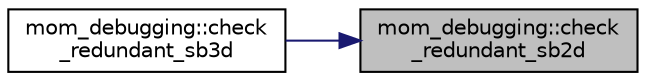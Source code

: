 digraph "mom_debugging::check_redundant_sb2d"
{
 // INTERACTIVE_SVG=YES
 // LATEX_PDF_SIZE
  edge [fontname="Helvetica",fontsize="10",labelfontname="Helvetica",labelfontsize="10"];
  node [fontname="Helvetica",fontsize="10",shape=record];
  rankdir="RL";
  Node1 [label="mom_debugging::check\l_redundant_sb2d",height=0.2,width=0.4,color="black", fillcolor="grey75", style="filled", fontcolor="black",tooltip="Check for consistency between the duplicated points of a 2-D scalar at corner points."];
  Node1 -> Node2 [dir="back",color="midnightblue",fontsize="10",style="solid",fontname="Helvetica"];
  Node2 [label="mom_debugging::check\l_redundant_sb3d",height=0.2,width=0.4,color="black", fillcolor="white", style="filled",URL="$namespacemom__debugging.html#ad65b8f68f5c940f3b4c1fa322a334657",tooltip="Check for consistency between the duplicated points of a 3-D scalar at corner points."];
}
